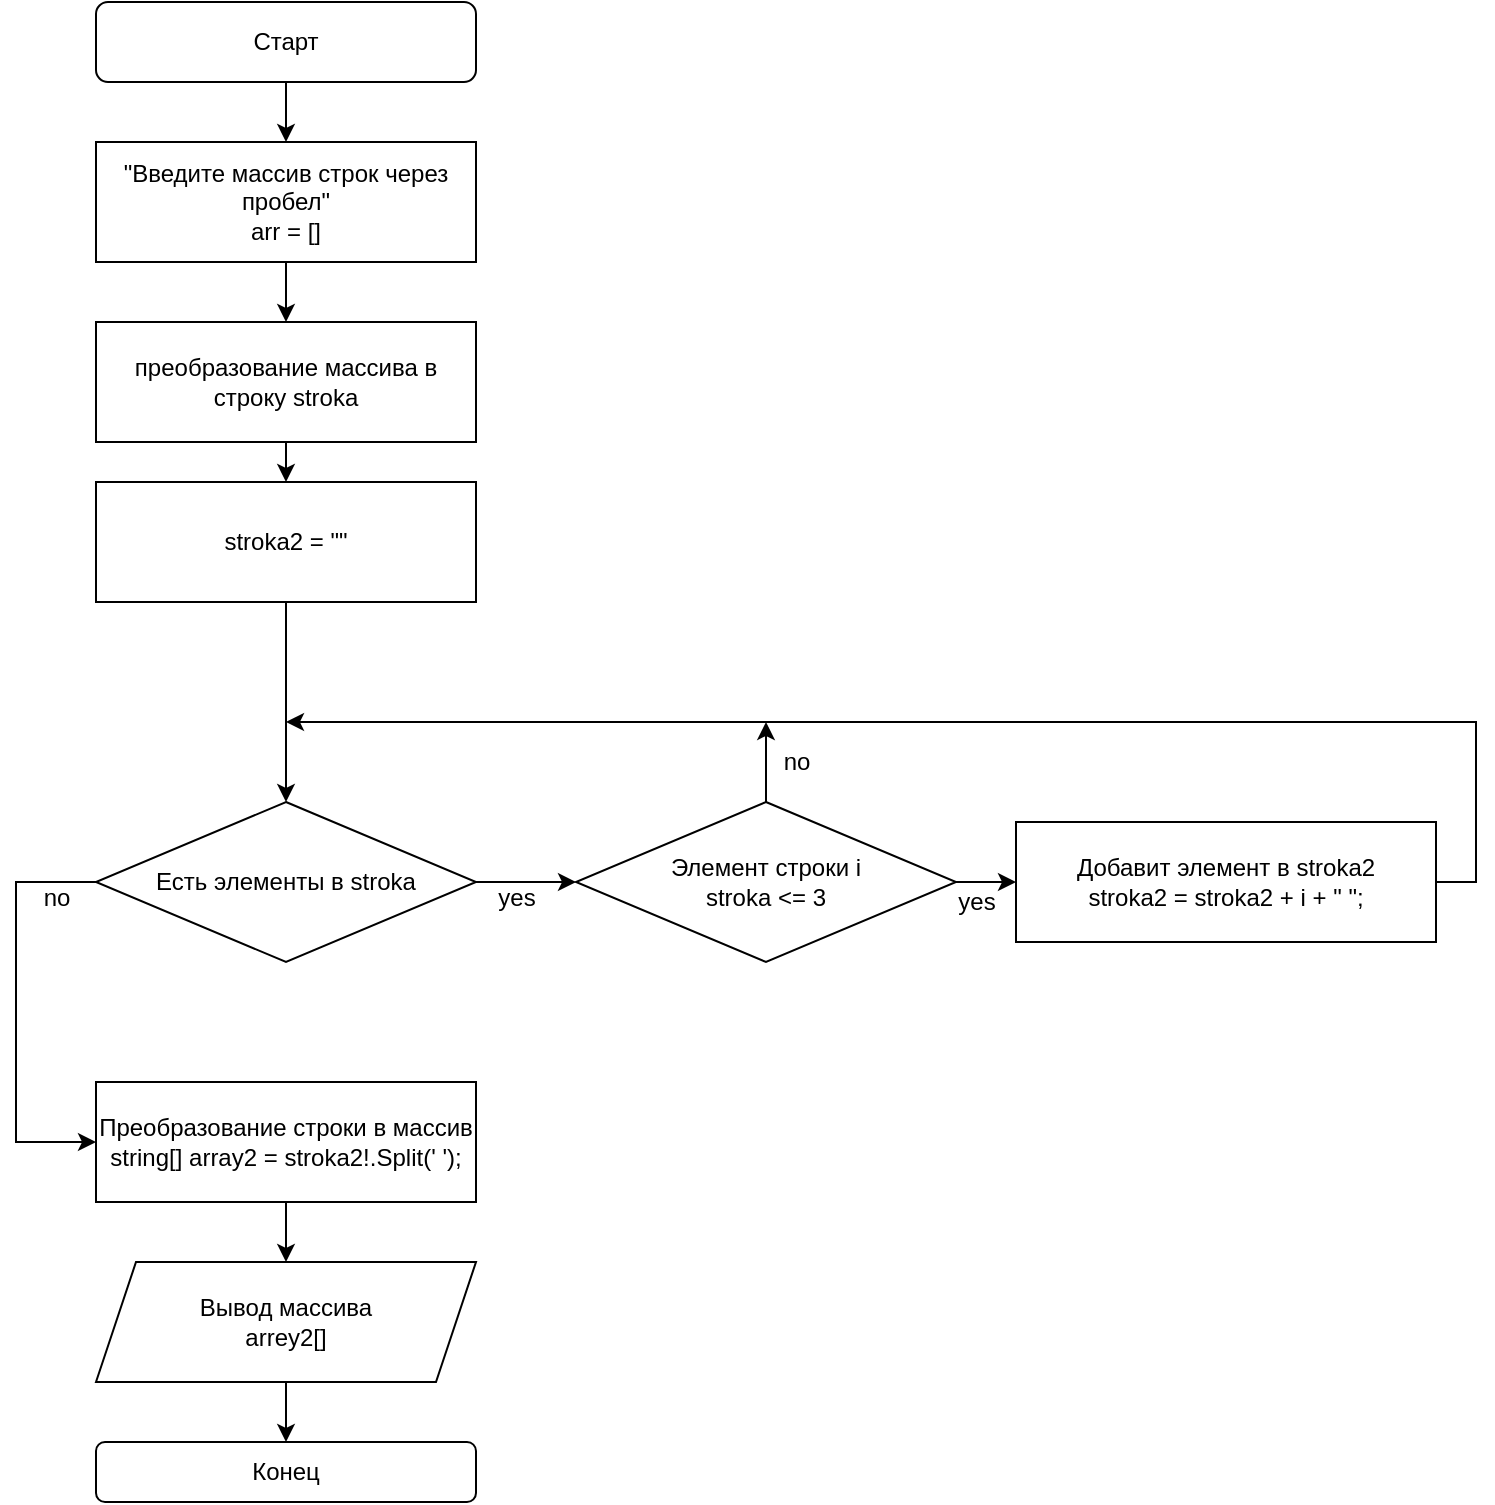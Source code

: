<mxfile version="20.2.3" type="device"><diagram id="TfqYi7uYMK3tJI4VxRS_" name="Страница 1"><mxGraphModel dx="1278" dy="649" grid="1" gridSize="10" guides="1" tooltips="1" connect="1" arrows="1" fold="1" page="1" pageScale="1" pageWidth="2339" pageHeight="3300" math="0" shadow="0"><root><mxCell id="0"/><mxCell id="1" parent="0"/><mxCell id="iORUM4TvH4SMLXCwJamF-2" value="Старт" style="rounded=1;whiteSpace=wrap;html=2;" parent="1" vertex="1"><mxGeometry x="400" y="10" width="190" height="40" as="geometry"/></mxCell><mxCell id="iORUM4TvH4SMLXCwJamF-3" value="&quot;Введите массив строк через пробел&quot;&lt;br&gt;arr = []" style="rounded=0;whiteSpace=wrap;html=1;" parent="1" vertex="1"><mxGeometry x="400" y="80" width="190" height="60" as="geometry"/></mxCell><mxCell id="0nMXTsck52AhBq3uzKBZ-3" value="" style="edgeStyle=orthogonalEdgeStyle;rounded=0;orthogonalLoop=1;jettySize=auto;html=1;exitX=1;exitY=0.5;exitDx=0;exitDy=0;" edge="1" parent="1" source="0nMXTsck52AhBq3uzKBZ-10" target="0nMXTsck52AhBq3uzKBZ-2"><mxGeometry relative="1" as="geometry"><mxPoint x="495" y="230" as="sourcePoint"/></mxGeometry></mxCell><mxCell id="iORUM4TvH4SMLXCwJamF-4" value="преобразование массива в строку stroka" style="rounded=0;whiteSpace=wrap;html=1;" parent="1" vertex="1"><mxGeometry x="400" y="170" width="190" height="60" as="geometry"/></mxCell><mxCell id="0nMXTsck52AhBq3uzKBZ-2" value="Элемент строки i&lt;br&gt;stroka &amp;lt;= 3" style="rhombus;whiteSpace=wrap;html=1;" vertex="1" parent="1"><mxGeometry x="640" y="410" width="190" height="80" as="geometry"/></mxCell><mxCell id="0nMXTsck52AhBq3uzKBZ-13" value="" style="edgeStyle=orthogonalEdgeStyle;rounded=0;orthogonalLoop=1;jettySize=auto;html=1;" edge="1" parent="1" source="0nMXTsck52AhBq3uzKBZ-4" target="0nMXTsck52AhBq3uzKBZ-10"><mxGeometry relative="1" as="geometry"/></mxCell><mxCell id="0nMXTsck52AhBq3uzKBZ-4" value="stroka2 = &quot;&quot;" style="rounded=0;whiteSpace=wrap;html=1;" vertex="1" parent="1"><mxGeometry x="400" y="250" width="190" height="60" as="geometry"/></mxCell><mxCell id="0nMXTsck52AhBq3uzKBZ-5" value="Добавит элемент в stroka2&lt;br&gt;stroka2 = stroka2 + i + &quot; &quot;;" style="rounded=0;whiteSpace=wrap;html=1;" vertex="1" parent="1"><mxGeometry x="860" y="420" width="210" height="60" as="geometry"/></mxCell><mxCell id="0nMXTsck52AhBq3uzKBZ-6" value="" style="endArrow=classic;html=1;rounded=0;exitX=1;exitY=0.5;exitDx=0;exitDy=0;" edge="1" parent="1" source="0nMXTsck52AhBq3uzKBZ-2" target="0nMXTsck52AhBq3uzKBZ-5"><mxGeometry width="50" height="50" relative="1" as="geometry"><mxPoint x="620" y="340" as="sourcePoint"/><mxPoint x="670" y="290" as="targetPoint"/></mxGeometry></mxCell><mxCell id="0nMXTsck52AhBq3uzKBZ-7" value="yes" style="text;html=1;align=center;verticalAlign=middle;resizable=0;points=[];autosize=1;strokeColor=none;fillColor=none;" vertex="1" parent="1"><mxGeometry x="590" y="443" width="40" height="30" as="geometry"/></mxCell><mxCell id="0nMXTsck52AhBq3uzKBZ-8" value="" style="endArrow=classic;html=1;rounded=0;exitX=1;exitY=0.5;exitDx=0;exitDy=0;" edge="1" parent="1" source="0nMXTsck52AhBq3uzKBZ-5"><mxGeometry width="50" height="50" relative="1" as="geometry"><mxPoint x="1080" y="380" as="sourcePoint"/><mxPoint x="495" y="370" as="targetPoint"/><Array as="points"><mxPoint x="1090" y="450"/><mxPoint x="1090" y="370"/><mxPoint x="1030" y="370"/></Array></mxGeometry></mxCell><mxCell id="0nMXTsck52AhBq3uzKBZ-9" value="no" style="text;html=1;align=center;verticalAlign=middle;resizable=0;points=[];autosize=1;strokeColor=none;fillColor=none;" vertex="1" parent="1"><mxGeometry x="360" y="443" width="40" height="30" as="geometry"/></mxCell><mxCell id="0nMXTsck52AhBq3uzKBZ-10" value="Есть элементы в stroka" style="rhombus;whiteSpace=wrap;html=1;" vertex="1" parent="1"><mxGeometry x="400" y="410" width="190" height="80" as="geometry"/></mxCell><mxCell id="0nMXTsck52AhBq3uzKBZ-11" value="" style="endArrow=classic;html=1;rounded=0;exitX=0;exitY=0.5;exitDx=0;exitDy=0;entryX=0;entryY=0.5;entryDx=0;entryDy=0;" edge="1" parent="1" source="0nMXTsck52AhBq3uzKBZ-10" target="0nMXTsck52AhBq3uzKBZ-19"><mxGeometry width="50" height="50" relative="1" as="geometry"><mxPoint x="430" y="440" as="sourcePoint"/><mxPoint x="360" y="500" as="targetPoint"/><Array as="points"><mxPoint x="360" y="450"/><mxPoint x="360" y="580"/></Array></mxGeometry></mxCell><mxCell id="0nMXTsck52AhBq3uzKBZ-12" value="" style="endArrow=classic;html=1;rounded=0;exitX=0.5;exitY=1;exitDx=0;exitDy=0;entryX=0.5;entryY=0;entryDx=0;entryDy=0;" edge="1" parent="1" source="iORUM4TvH4SMLXCwJamF-4" target="0nMXTsck52AhBq3uzKBZ-4"><mxGeometry width="50" height="50" relative="1" as="geometry"><mxPoint x="620" y="440" as="sourcePoint"/><mxPoint x="670" y="390" as="targetPoint"/></mxGeometry></mxCell><mxCell id="0nMXTsck52AhBq3uzKBZ-14" value="" style="endArrow=classic;html=1;rounded=0;exitX=0.5;exitY=1;exitDx=0;exitDy=0;" edge="1" parent="1" source="iORUM4TvH4SMLXCwJamF-3" target="iORUM4TvH4SMLXCwJamF-4"><mxGeometry width="50" height="50" relative="1" as="geometry"><mxPoint x="620" y="140" as="sourcePoint"/><mxPoint x="670" y="90" as="targetPoint"/></mxGeometry></mxCell><mxCell id="0nMXTsck52AhBq3uzKBZ-15" value="" style="endArrow=classic;html=1;rounded=0;exitX=0.5;exitY=1;exitDx=0;exitDy=0;entryX=0.5;entryY=0;entryDx=0;entryDy=0;" edge="1" parent="1" source="iORUM4TvH4SMLXCwJamF-2" target="iORUM4TvH4SMLXCwJamF-3"><mxGeometry width="50" height="50" relative="1" as="geometry"><mxPoint x="620" y="140" as="sourcePoint"/><mxPoint x="670" y="90" as="targetPoint"/></mxGeometry></mxCell><mxCell id="0nMXTsck52AhBq3uzKBZ-16" value="" style="endArrow=classic;html=1;rounded=0;exitX=0.5;exitY=0;exitDx=0;exitDy=0;" edge="1" parent="1" source="0nMXTsck52AhBq3uzKBZ-2"><mxGeometry width="50" height="50" relative="1" as="geometry"><mxPoint x="620" y="340" as="sourcePoint"/><mxPoint x="735" y="370" as="targetPoint"/></mxGeometry></mxCell><mxCell id="0nMXTsck52AhBq3uzKBZ-17" value="yes" style="text;html=1;align=center;verticalAlign=middle;resizable=0;points=[];autosize=1;strokeColor=none;fillColor=none;" vertex="1" parent="1"><mxGeometry x="820" y="445" width="40" height="30" as="geometry"/></mxCell><mxCell id="0nMXTsck52AhBq3uzKBZ-18" value="no" style="text;html=1;align=center;verticalAlign=middle;resizable=0;points=[];autosize=1;strokeColor=none;fillColor=none;" vertex="1" parent="1"><mxGeometry x="730" y="375" width="40" height="30" as="geometry"/></mxCell><mxCell id="0nMXTsck52AhBq3uzKBZ-19" value="Преобразование строки в массив&lt;br&gt;string[] array2 = stroka2!.Split(' ');" style="rounded=0;whiteSpace=wrap;html=1;" vertex="1" parent="1"><mxGeometry x="400" y="550" width="190" height="60" as="geometry"/></mxCell><mxCell id="0nMXTsck52AhBq3uzKBZ-20" value="Вывод массива&lt;br&gt;arrey2[]" style="shape=parallelogram;perimeter=parallelogramPerimeter;whiteSpace=wrap;html=1;fixedSize=1;" vertex="1" parent="1"><mxGeometry x="400" y="640" width="190" height="60" as="geometry"/></mxCell><mxCell id="0nMXTsck52AhBq3uzKBZ-21" value="" style="endArrow=classic;html=1;rounded=0;exitX=0.5;exitY=1;exitDx=0;exitDy=0;entryX=0.5;entryY=0;entryDx=0;entryDy=0;" edge="1" parent="1" source="0nMXTsck52AhBq3uzKBZ-19" target="0nMXTsck52AhBq3uzKBZ-20"><mxGeometry width="50" height="50" relative="1" as="geometry"><mxPoint x="620" y="530" as="sourcePoint"/><mxPoint x="670" y="480" as="targetPoint"/></mxGeometry></mxCell><mxCell id="0nMXTsck52AhBq3uzKBZ-22" value="Конец" style="rounded=1;whiteSpace=wrap;html=1;" vertex="1" parent="1"><mxGeometry x="400" y="730" width="190" height="30" as="geometry"/></mxCell><mxCell id="0nMXTsck52AhBq3uzKBZ-23" value="" style="endArrow=classic;html=1;rounded=0;exitX=0.5;exitY=1;exitDx=0;exitDy=0;entryX=0.5;entryY=0;entryDx=0;entryDy=0;" edge="1" parent="1" source="0nMXTsck52AhBq3uzKBZ-20" target="0nMXTsck52AhBq3uzKBZ-22"><mxGeometry width="50" height="50" relative="1" as="geometry"><mxPoint x="620" y="530" as="sourcePoint"/><mxPoint x="670" y="480" as="targetPoint"/></mxGeometry></mxCell></root></mxGraphModel></diagram></mxfile>